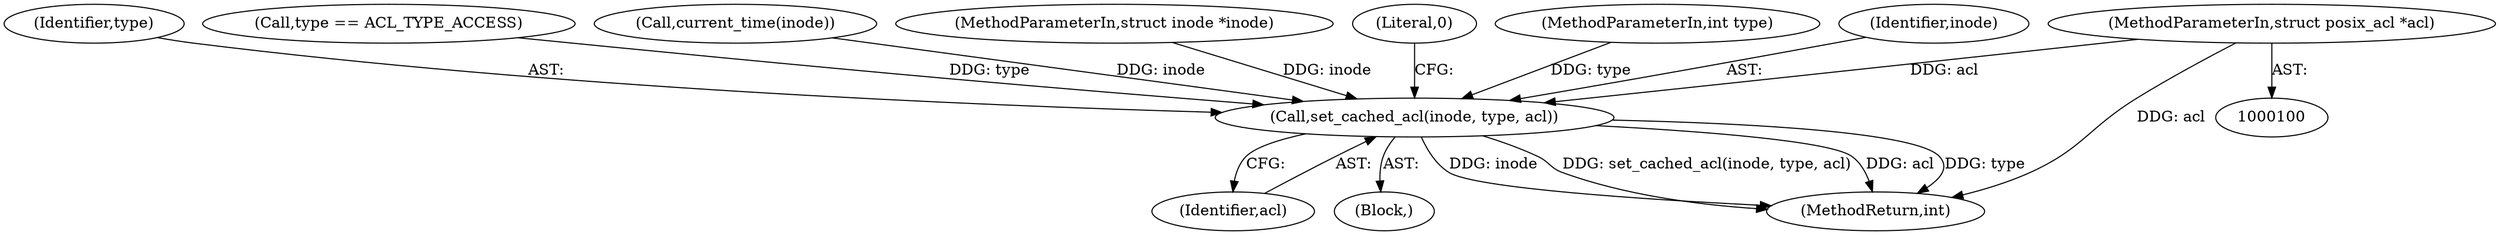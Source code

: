 digraph "0_linux_497de07d89c1410d76a15bec2bb41f24a2a89f31@pointer" {
"1000102" [label="(MethodParameterIn,struct posix_acl *acl)"];
"1000131" [label="(Call,set_cached_acl(inode, type, acl))"];
"1000133" [label="(Identifier,type)"];
"1000107" [label="(Call,type == ACL_TYPE_ACCESS)"];
"1000129" [label="(Call,current_time(inode))"];
"1000134" [label="(Identifier,acl)"];
"1000101" [label="(MethodParameterIn,struct inode *inode)"];
"1000136" [label="(Literal,0)"];
"1000104" [label="(Block,)"];
"1000102" [label="(MethodParameterIn,struct posix_acl *acl)"];
"1000103" [label="(MethodParameterIn,int type)"];
"1000132" [label="(Identifier,inode)"];
"1000131" [label="(Call,set_cached_acl(inode, type, acl))"];
"1000137" [label="(MethodReturn,int)"];
"1000102" -> "1000100"  [label="AST: "];
"1000102" -> "1000137"  [label="DDG: acl"];
"1000102" -> "1000131"  [label="DDG: acl"];
"1000131" -> "1000104"  [label="AST: "];
"1000131" -> "1000134"  [label="CFG: "];
"1000132" -> "1000131"  [label="AST: "];
"1000133" -> "1000131"  [label="AST: "];
"1000134" -> "1000131"  [label="AST: "];
"1000136" -> "1000131"  [label="CFG: "];
"1000131" -> "1000137"  [label="DDG: inode"];
"1000131" -> "1000137"  [label="DDG: set_cached_acl(inode, type, acl)"];
"1000131" -> "1000137"  [label="DDG: acl"];
"1000131" -> "1000137"  [label="DDG: type"];
"1000129" -> "1000131"  [label="DDG: inode"];
"1000101" -> "1000131"  [label="DDG: inode"];
"1000107" -> "1000131"  [label="DDG: type"];
"1000103" -> "1000131"  [label="DDG: type"];
}
